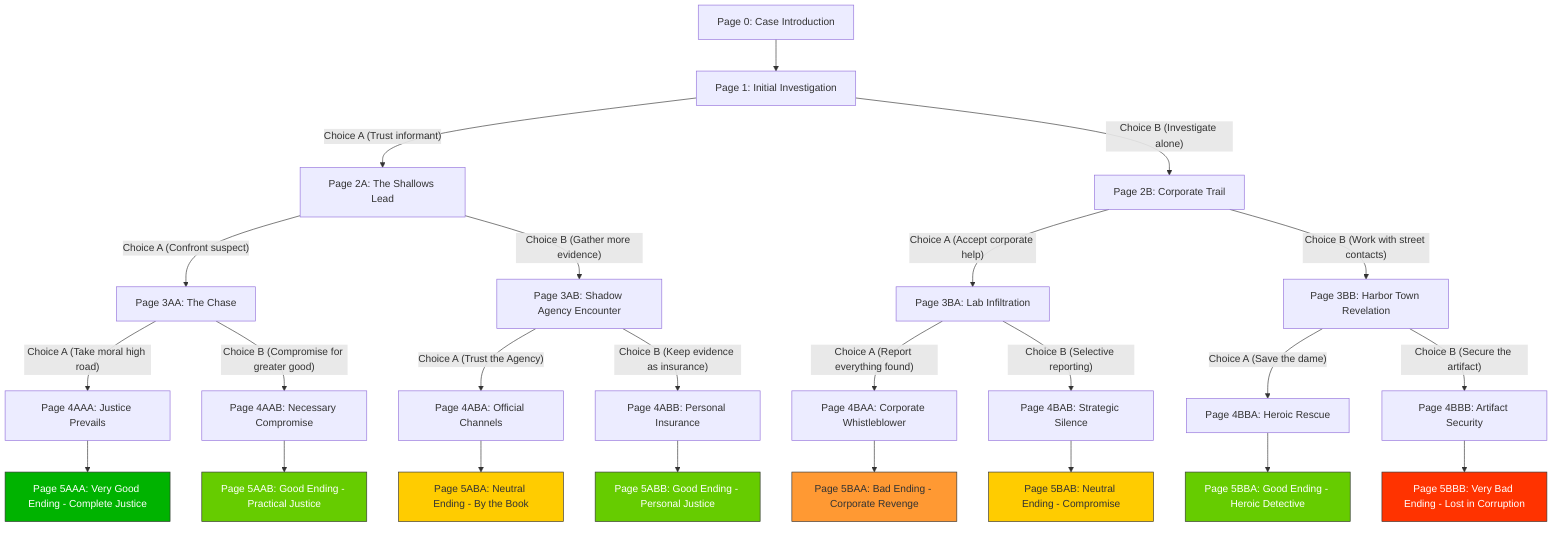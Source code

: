 flowchart TD
    %% Main Storyline - "Good" Path
    P0[Page 0: Case Introduction] --> P1[Page 1: Initial Investigation]
    P1 -->|"Choice A (Trust informant)"| P2A[Page 2A: The Shallows Lead]
    P1 -->|"Choice B (Investigate alone)"| P2B[Page 2B: Corporate Trail]
    
    P2A -->|"Choice A (Confront suspect)"| P3AA[Page 3AA: The Chase]
    P2A -->|"Choice B (Gather more evidence)"| P3AB[Page 3AB: Shadow Agency Encounter]
    
    P2B -->|"Choice A (Accept corporate help)"| P3BA[Page 3BA: Lab Infiltration]
    P2B -->|"Choice B (Work with street contacts)"| P3BB[Page 3BB: Harbor Town Revelation]
    
    P3AA -->|"Choice A (Take moral high road)"| P4AAA[Page 4AAA: Justice Prevails]
    P3AA -->|"Choice B (Compromise for greater good)"| P4AAB[Page 4AAB: Necessary Compromise]
    
    P3AB -->|"Choice A (Trust the Agency)"| P4ABA[Page 4ABA: Official Channels]
    P3AB -->|"Choice B (Keep evidence as insurance)"| P4ABB[Page 4ABB: Personal Insurance]
    
    P3BA -->|"Choice A (Report everything found)"| P4BAA[Page 4BAA: Corporate Whistleblower]
    P3BA -->|"Choice B (Selective reporting)"| P4BAB[Page 4BAB: Strategic Silence]
    
    P3BB -->|"Choice A (Save the dame)"| P4BBA[Page 4BBA: Heroic Rescue]
    P3BB -->|"Choice B (Secure the artifact)"| P4BBB[Page 4BBB: Artifact Security]
    
    %% Final Pages - Different Endings
    P4AAA --> P5AAA[Page 5AAA: Very Good Ending - Complete Justice]
    P4AAB --> P5AAB[Page 5AAB: Good Ending - Practical Justice]
    P4ABA --> P5ABA[Page 5ABA: Neutral Ending - By the Book]
    P4ABB --> P5ABB[Page 5ABB: Good Ending - Personal Justice]
    P4BAA --> P5BAA[Page 5BAA: Bad Ending - Corporate Revenge]
    P4BAB --> P5BAB[Page 5BAB: Neutral Ending - Compromise]
    P4BBA --> P5BBA[Page 5BBA: Good Ending - Heroic Detective]
    P4BBB --> P5BBB[Page 5BBB: Very Bad Ending - Lost in Corruption]
    
    %% Style Classes for ending quality
    classDef veryGood fill:#00b300,stroke:#333,stroke-width:1px,color:white;
    classDef good fill:#66cc00,stroke:#333,stroke-width:1px,color:white;
    classDef neutral fill:#ffcc00,stroke:#333,stroke-width:1px;
    classDef bad fill:#ff9933,stroke:#333,stroke-width:1px;
    classDef veryBad fill:#ff3300,stroke:#333,stroke-width:1px,color:white;
    
    %% Apply Classes to endings
    class P5AAA veryGood;
    class P5AAB,P5ABB,P5BBA good;
    class P5ABA,P5BAB neutral;
    class P5BAA bad;
    class P5BBB veryBad;